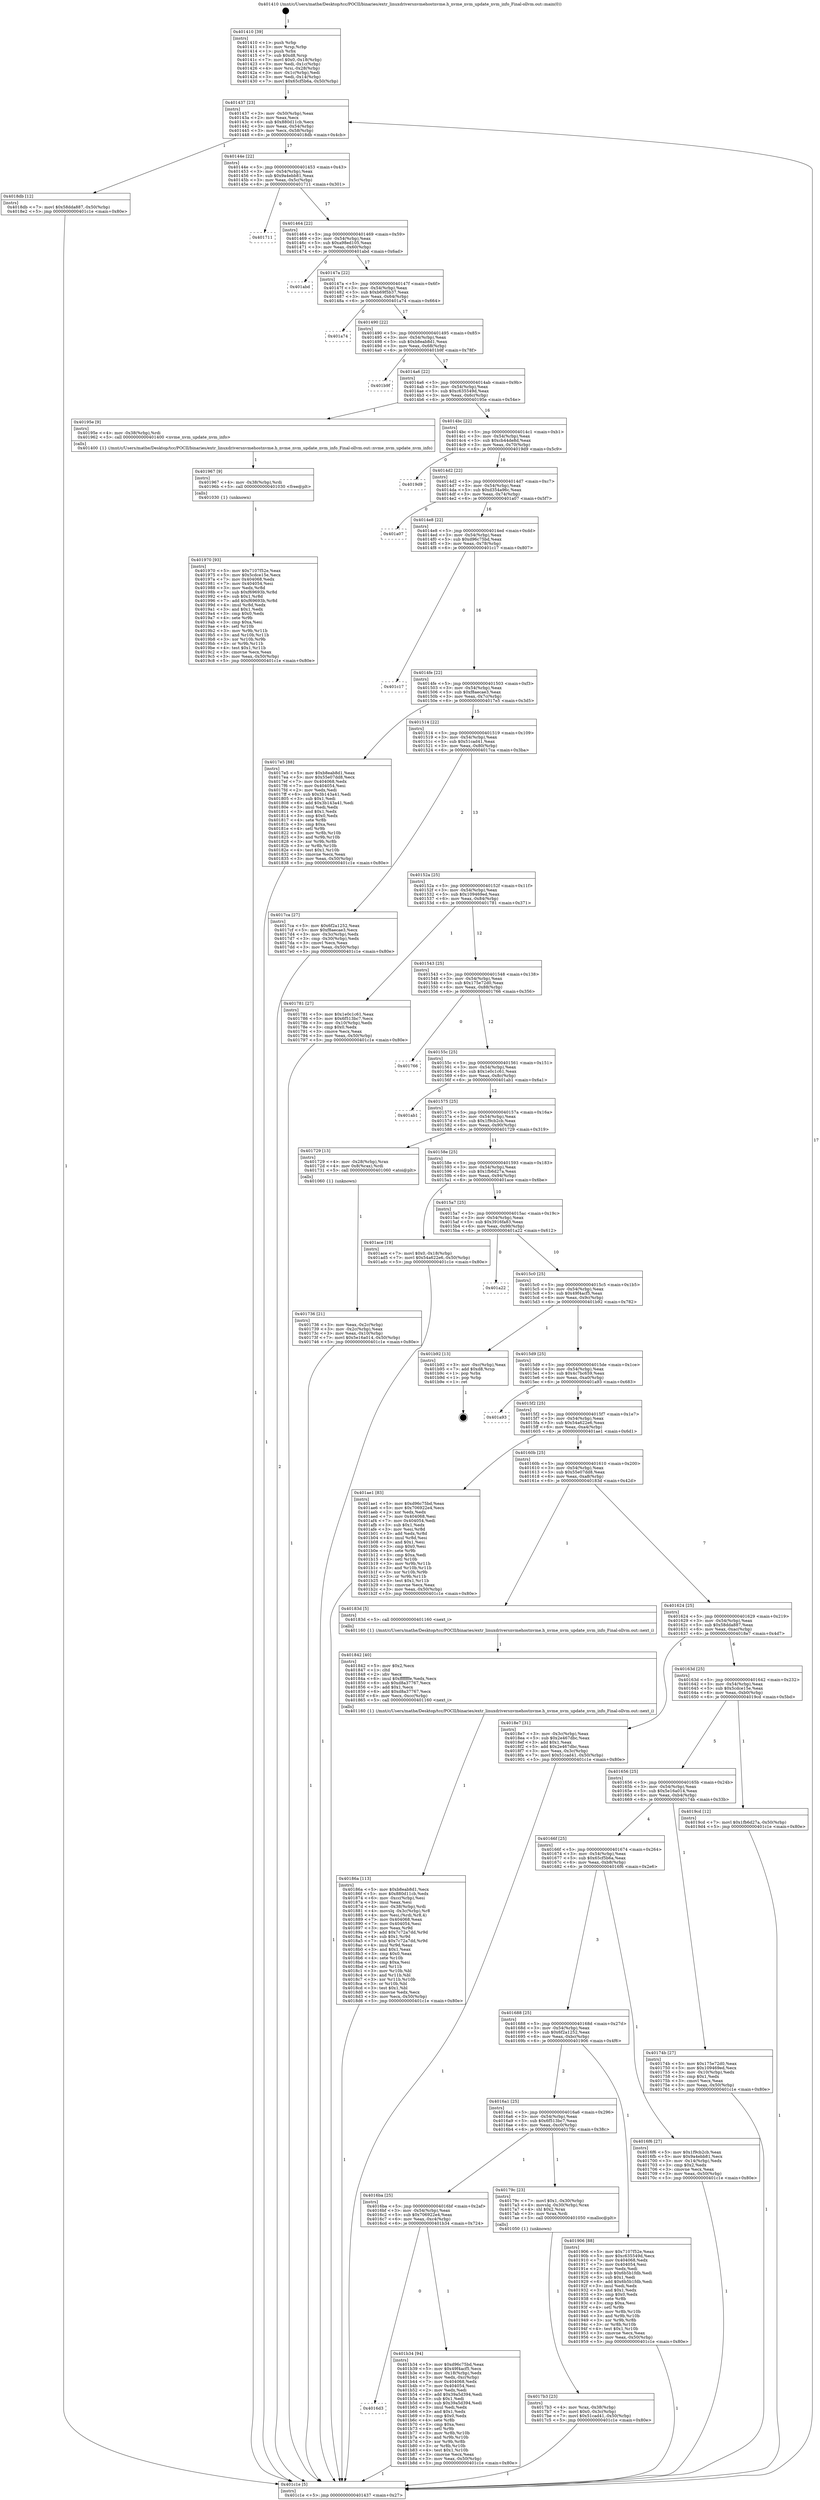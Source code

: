 digraph "0x401410" {
  label = "0x401410 (/mnt/c/Users/mathe/Desktop/tcc/POCII/binaries/extr_linuxdriversnvmehostnvme.h_nvme_nvm_update_nvm_info_Final-ollvm.out::main(0))"
  labelloc = "t"
  node[shape=record]

  Entry [label="",width=0.3,height=0.3,shape=circle,fillcolor=black,style=filled]
  "0x401437" [label="{
     0x401437 [23]\l
     | [instrs]\l
     &nbsp;&nbsp;0x401437 \<+3\>: mov -0x50(%rbp),%eax\l
     &nbsp;&nbsp;0x40143a \<+2\>: mov %eax,%ecx\l
     &nbsp;&nbsp;0x40143c \<+6\>: sub $0x880d11cb,%ecx\l
     &nbsp;&nbsp;0x401442 \<+3\>: mov %eax,-0x54(%rbp)\l
     &nbsp;&nbsp;0x401445 \<+3\>: mov %ecx,-0x58(%rbp)\l
     &nbsp;&nbsp;0x401448 \<+6\>: je 00000000004018db \<main+0x4cb\>\l
  }"]
  "0x4018db" [label="{
     0x4018db [12]\l
     | [instrs]\l
     &nbsp;&nbsp;0x4018db \<+7\>: movl $0x58dda887,-0x50(%rbp)\l
     &nbsp;&nbsp;0x4018e2 \<+5\>: jmp 0000000000401c1e \<main+0x80e\>\l
  }"]
  "0x40144e" [label="{
     0x40144e [22]\l
     | [instrs]\l
     &nbsp;&nbsp;0x40144e \<+5\>: jmp 0000000000401453 \<main+0x43\>\l
     &nbsp;&nbsp;0x401453 \<+3\>: mov -0x54(%rbp),%eax\l
     &nbsp;&nbsp;0x401456 \<+5\>: sub $0x9a4ebb81,%eax\l
     &nbsp;&nbsp;0x40145b \<+3\>: mov %eax,-0x5c(%rbp)\l
     &nbsp;&nbsp;0x40145e \<+6\>: je 0000000000401711 \<main+0x301\>\l
  }"]
  Exit [label="",width=0.3,height=0.3,shape=circle,fillcolor=black,style=filled,peripheries=2]
  "0x401711" [label="{
     0x401711\l
  }", style=dashed]
  "0x401464" [label="{
     0x401464 [22]\l
     | [instrs]\l
     &nbsp;&nbsp;0x401464 \<+5\>: jmp 0000000000401469 \<main+0x59\>\l
     &nbsp;&nbsp;0x401469 \<+3\>: mov -0x54(%rbp),%eax\l
     &nbsp;&nbsp;0x40146c \<+5\>: sub $0xa98ed105,%eax\l
     &nbsp;&nbsp;0x401471 \<+3\>: mov %eax,-0x60(%rbp)\l
     &nbsp;&nbsp;0x401474 \<+6\>: je 0000000000401abd \<main+0x6ad\>\l
  }"]
  "0x4016d3" [label="{
     0x4016d3\l
  }", style=dashed]
  "0x401abd" [label="{
     0x401abd\l
  }", style=dashed]
  "0x40147a" [label="{
     0x40147a [22]\l
     | [instrs]\l
     &nbsp;&nbsp;0x40147a \<+5\>: jmp 000000000040147f \<main+0x6f\>\l
     &nbsp;&nbsp;0x40147f \<+3\>: mov -0x54(%rbp),%eax\l
     &nbsp;&nbsp;0x401482 \<+5\>: sub $0xb69f5b37,%eax\l
     &nbsp;&nbsp;0x401487 \<+3\>: mov %eax,-0x64(%rbp)\l
     &nbsp;&nbsp;0x40148a \<+6\>: je 0000000000401a74 \<main+0x664\>\l
  }"]
  "0x401b34" [label="{
     0x401b34 [94]\l
     | [instrs]\l
     &nbsp;&nbsp;0x401b34 \<+5\>: mov $0xd96c75bd,%eax\l
     &nbsp;&nbsp;0x401b39 \<+5\>: mov $0x49f4acf5,%ecx\l
     &nbsp;&nbsp;0x401b3e \<+3\>: mov -0x18(%rbp),%edx\l
     &nbsp;&nbsp;0x401b41 \<+3\>: mov %edx,-0xc(%rbp)\l
     &nbsp;&nbsp;0x401b44 \<+7\>: mov 0x404068,%edx\l
     &nbsp;&nbsp;0x401b4b \<+7\>: mov 0x404054,%esi\l
     &nbsp;&nbsp;0x401b52 \<+2\>: mov %edx,%edi\l
     &nbsp;&nbsp;0x401b54 \<+6\>: add $0x39a5d394,%edi\l
     &nbsp;&nbsp;0x401b5a \<+3\>: sub $0x1,%edi\l
     &nbsp;&nbsp;0x401b5d \<+6\>: sub $0x39a5d394,%edi\l
     &nbsp;&nbsp;0x401b63 \<+3\>: imul %edi,%edx\l
     &nbsp;&nbsp;0x401b66 \<+3\>: and $0x1,%edx\l
     &nbsp;&nbsp;0x401b69 \<+3\>: cmp $0x0,%edx\l
     &nbsp;&nbsp;0x401b6c \<+4\>: sete %r8b\l
     &nbsp;&nbsp;0x401b70 \<+3\>: cmp $0xa,%esi\l
     &nbsp;&nbsp;0x401b73 \<+4\>: setl %r9b\l
     &nbsp;&nbsp;0x401b77 \<+3\>: mov %r8b,%r10b\l
     &nbsp;&nbsp;0x401b7a \<+3\>: and %r9b,%r10b\l
     &nbsp;&nbsp;0x401b7d \<+3\>: xor %r9b,%r8b\l
     &nbsp;&nbsp;0x401b80 \<+3\>: or %r8b,%r10b\l
     &nbsp;&nbsp;0x401b83 \<+4\>: test $0x1,%r10b\l
     &nbsp;&nbsp;0x401b87 \<+3\>: cmovne %ecx,%eax\l
     &nbsp;&nbsp;0x401b8a \<+3\>: mov %eax,-0x50(%rbp)\l
     &nbsp;&nbsp;0x401b8d \<+5\>: jmp 0000000000401c1e \<main+0x80e\>\l
  }"]
  "0x401a74" [label="{
     0x401a74\l
  }", style=dashed]
  "0x401490" [label="{
     0x401490 [22]\l
     | [instrs]\l
     &nbsp;&nbsp;0x401490 \<+5\>: jmp 0000000000401495 \<main+0x85\>\l
     &nbsp;&nbsp;0x401495 \<+3\>: mov -0x54(%rbp),%eax\l
     &nbsp;&nbsp;0x401498 \<+5\>: sub $0xb8eab8d1,%eax\l
     &nbsp;&nbsp;0x40149d \<+3\>: mov %eax,-0x68(%rbp)\l
     &nbsp;&nbsp;0x4014a0 \<+6\>: je 0000000000401b9f \<main+0x78f\>\l
  }"]
  "0x401970" [label="{
     0x401970 [93]\l
     | [instrs]\l
     &nbsp;&nbsp;0x401970 \<+5\>: mov $0x7107f52e,%eax\l
     &nbsp;&nbsp;0x401975 \<+5\>: mov $0x5cdce15e,%ecx\l
     &nbsp;&nbsp;0x40197a \<+7\>: mov 0x404068,%edx\l
     &nbsp;&nbsp;0x401981 \<+7\>: mov 0x404054,%esi\l
     &nbsp;&nbsp;0x401988 \<+3\>: mov %edx,%r8d\l
     &nbsp;&nbsp;0x40198b \<+7\>: sub $0xf69693b,%r8d\l
     &nbsp;&nbsp;0x401992 \<+4\>: sub $0x1,%r8d\l
     &nbsp;&nbsp;0x401996 \<+7\>: add $0xf69693b,%r8d\l
     &nbsp;&nbsp;0x40199d \<+4\>: imul %r8d,%edx\l
     &nbsp;&nbsp;0x4019a1 \<+3\>: and $0x1,%edx\l
     &nbsp;&nbsp;0x4019a4 \<+3\>: cmp $0x0,%edx\l
     &nbsp;&nbsp;0x4019a7 \<+4\>: sete %r9b\l
     &nbsp;&nbsp;0x4019ab \<+3\>: cmp $0xa,%esi\l
     &nbsp;&nbsp;0x4019ae \<+4\>: setl %r10b\l
     &nbsp;&nbsp;0x4019b2 \<+3\>: mov %r9b,%r11b\l
     &nbsp;&nbsp;0x4019b5 \<+3\>: and %r10b,%r11b\l
     &nbsp;&nbsp;0x4019b8 \<+3\>: xor %r10b,%r9b\l
     &nbsp;&nbsp;0x4019bb \<+3\>: or %r9b,%r11b\l
     &nbsp;&nbsp;0x4019be \<+4\>: test $0x1,%r11b\l
     &nbsp;&nbsp;0x4019c2 \<+3\>: cmovne %ecx,%eax\l
     &nbsp;&nbsp;0x4019c5 \<+3\>: mov %eax,-0x50(%rbp)\l
     &nbsp;&nbsp;0x4019c8 \<+5\>: jmp 0000000000401c1e \<main+0x80e\>\l
  }"]
  "0x401b9f" [label="{
     0x401b9f\l
  }", style=dashed]
  "0x4014a6" [label="{
     0x4014a6 [22]\l
     | [instrs]\l
     &nbsp;&nbsp;0x4014a6 \<+5\>: jmp 00000000004014ab \<main+0x9b\>\l
     &nbsp;&nbsp;0x4014ab \<+3\>: mov -0x54(%rbp),%eax\l
     &nbsp;&nbsp;0x4014ae \<+5\>: sub $0xc635549d,%eax\l
     &nbsp;&nbsp;0x4014b3 \<+3\>: mov %eax,-0x6c(%rbp)\l
     &nbsp;&nbsp;0x4014b6 \<+6\>: je 000000000040195e \<main+0x54e\>\l
  }"]
  "0x401967" [label="{
     0x401967 [9]\l
     | [instrs]\l
     &nbsp;&nbsp;0x401967 \<+4\>: mov -0x38(%rbp),%rdi\l
     &nbsp;&nbsp;0x40196b \<+5\>: call 0000000000401030 \<free@plt\>\l
     | [calls]\l
     &nbsp;&nbsp;0x401030 \{1\} (unknown)\l
  }"]
  "0x40195e" [label="{
     0x40195e [9]\l
     | [instrs]\l
     &nbsp;&nbsp;0x40195e \<+4\>: mov -0x38(%rbp),%rdi\l
     &nbsp;&nbsp;0x401962 \<+5\>: call 0000000000401400 \<nvme_nvm_update_nvm_info\>\l
     | [calls]\l
     &nbsp;&nbsp;0x401400 \{1\} (/mnt/c/Users/mathe/Desktop/tcc/POCII/binaries/extr_linuxdriversnvmehostnvme.h_nvme_nvm_update_nvm_info_Final-ollvm.out::nvme_nvm_update_nvm_info)\l
  }"]
  "0x4014bc" [label="{
     0x4014bc [22]\l
     | [instrs]\l
     &nbsp;&nbsp;0x4014bc \<+5\>: jmp 00000000004014c1 \<main+0xb1\>\l
     &nbsp;&nbsp;0x4014c1 \<+3\>: mov -0x54(%rbp),%eax\l
     &nbsp;&nbsp;0x4014c4 \<+5\>: sub $0xcb44de8d,%eax\l
     &nbsp;&nbsp;0x4014c9 \<+3\>: mov %eax,-0x70(%rbp)\l
     &nbsp;&nbsp;0x4014cc \<+6\>: je 00000000004019d9 \<main+0x5c9\>\l
  }"]
  "0x40186a" [label="{
     0x40186a [113]\l
     | [instrs]\l
     &nbsp;&nbsp;0x40186a \<+5\>: mov $0xb8eab8d1,%ecx\l
     &nbsp;&nbsp;0x40186f \<+5\>: mov $0x880d11cb,%edx\l
     &nbsp;&nbsp;0x401874 \<+6\>: mov -0xcc(%rbp),%esi\l
     &nbsp;&nbsp;0x40187a \<+3\>: imul %eax,%esi\l
     &nbsp;&nbsp;0x40187d \<+4\>: mov -0x38(%rbp),%rdi\l
     &nbsp;&nbsp;0x401881 \<+4\>: movslq -0x3c(%rbp),%r8\l
     &nbsp;&nbsp;0x401885 \<+4\>: mov %esi,(%rdi,%r8,4)\l
     &nbsp;&nbsp;0x401889 \<+7\>: mov 0x404068,%eax\l
     &nbsp;&nbsp;0x401890 \<+7\>: mov 0x404054,%esi\l
     &nbsp;&nbsp;0x401897 \<+3\>: mov %eax,%r9d\l
     &nbsp;&nbsp;0x40189a \<+7\>: add $0x7c72a7dd,%r9d\l
     &nbsp;&nbsp;0x4018a1 \<+4\>: sub $0x1,%r9d\l
     &nbsp;&nbsp;0x4018a5 \<+7\>: sub $0x7c72a7dd,%r9d\l
     &nbsp;&nbsp;0x4018ac \<+4\>: imul %r9d,%eax\l
     &nbsp;&nbsp;0x4018b0 \<+3\>: and $0x1,%eax\l
     &nbsp;&nbsp;0x4018b3 \<+3\>: cmp $0x0,%eax\l
     &nbsp;&nbsp;0x4018b6 \<+4\>: sete %r10b\l
     &nbsp;&nbsp;0x4018ba \<+3\>: cmp $0xa,%esi\l
     &nbsp;&nbsp;0x4018bd \<+4\>: setl %r11b\l
     &nbsp;&nbsp;0x4018c1 \<+3\>: mov %r10b,%bl\l
     &nbsp;&nbsp;0x4018c4 \<+3\>: and %r11b,%bl\l
     &nbsp;&nbsp;0x4018c7 \<+3\>: xor %r11b,%r10b\l
     &nbsp;&nbsp;0x4018ca \<+3\>: or %r10b,%bl\l
     &nbsp;&nbsp;0x4018cd \<+3\>: test $0x1,%bl\l
     &nbsp;&nbsp;0x4018d0 \<+3\>: cmovne %edx,%ecx\l
     &nbsp;&nbsp;0x4018d3 \<+3\>: mov %ecx,-0x50(%rbp)\l
     &nbsp;&nbsp;0x4018d6 \<+5\>: jmp 0000000000401c1e \<main+0x80e\>\l
  }"]
  "0x4019d9" [label="{
     0x4019d9\l
  }", style=dashed]
  "0x4014d2" [label="{
     0x4014d2 [22]\l
     | [instrs]\l
     &nbsp;&nbsp;0x4014d2 \<+5\>: jmp 00000000004014d7 \<main+0xc7\>\l
     &nbsp;&nbsp;0x4014d7 \<+3\>: mov -0x54(%rbp),%eax\l
     &nbsp;&nbsp;0x4014da \<+5\>: sub $0xd354a96c,%eax\l
     &nbsp;&nbsp;0x4014df \<+3\>: mov %eax,-0x74(%rbp)\l
     &nbsp;&nbsp;0x4014e2 \<+6\>: je 0000000000401a07 \<main+0x5f7\>\l
  }"]
  "0x401842" [label="{
     0x401842 [40]\l
     | [instrs]\l
     &nbsp;&nbsp;0x401842 \<+5\>: mov $0x2,%ecx\l
     &nbsp;&nbsp;0x401847 \<+1\>: cltd\l
     &nbsp;&nbsp;0x401848 \<+2\>: idiv %ecx\l
     &nbsp;&nbsp;0x40184a \<+6\>: imul $0xfffffffe,%edx,%ecx\l
     &nbsp;&nbsp;0x401850 \<+6\>: sub $0xd8a37767,%ecx\l
     &nbsp;&nbsp;0x401856 \<+3\>: add $0x1,%ecx\l
     &nbsp;&nbsp;0x401859 \<+6\>: add $0xd8a37767,%ecx\l
     &nbsp;&nbsp;0x40185f \<+6\>: mov %ecx,-0xcc(%rbp)\l
     &nbsp;&nbsp;0x401865 \<+5\>: call 0000000000401160 \<next_i\>\l
     | [calls]\l
     &nbsp;&nbsp;0x401160 \{1\} (/mnt/c/Users/mathe/Desktop/tcc/POCII/binaries/extr_linuxdriversnvmehostnvme.h_nvme_nvm_update_nvm_info_Final-ollvm.out::next_i)\l
  }"]
  "0x401a07" [label="{
     0x401a07\l
  }", style=dashed]
  "0x4014e8" [label="{
     0x4014e8 [22]\l
     | [instrs]\l
     &nbsp;&nbsp;0x4014e8 \<+5\>: jmp 00000000004014ed \<main+0xdd\>\l
     &nbsp;&nbsp;0x4014ed \<+3\>: mov -0x54(%rbp),%eax\l
     &nbsp;&nbsp;0x4014f0 \<+5\>: sub $0xd96c75bd,%eax\l
     &nbsp;&nbsp;0x4014f5 \<+3\>: mov %eax,-0x78(%rbp)\l
     &nbsp;&nbsp;0x4014f8 \<+6\>: je 0000000000401c17 \<main+0x807\>\l
  }"]
  "0x4017b3" [label="{
     0x4017b3 [23]\l
     | [instrs]\l
     &nbsp;&nbsp;0x4017b3 \<+4\>: mov %rax,-0x38(%rbp)\l
     &nbsp;&nbsp;0x4017b7 \<+7\>: movl $0x0,-0x3c(%rbp)\l
     &nbsp;&nbsp;0x4017be \<+7\>: movl $0x51cad41,-0x50(%rbp)\l
     &nbsp;&nbsp;0x4017c5 \<+5\>: jmp 0000000000401c1e \<main+0x80e\>\l
  }"]
  "0x401c17" [label="{
     0x401c17\l
  }", style=dashed]
  "0x4014fe" [label="{
     0x4014fe [22]\l
     | [instrs]\l
     &nbsp;&nbsp;0x4014fe \<+5\>: jmp 0000000000401503 \<main+0xf3\>\l
     &nbsp;&nbsp;0x401503 \<+3\>: mov -0x54(%rbp),%eax\l
     &nbsp;&nbsp;0x401506 \<+5\>: sub $0xf8aecae3,%eax\l
     &nbsp;&nbsp;0x40150b \<+3\>: mov %eax,-0x7c(%rbp)\l
     &nbsp;&nbsp;0x40150e \<+6\>: je 00000000004017e5 \<main+0x3d5\>\l
  }"]
  "0x4016ba" [label="{
     0x4016ba [25]\l
     | [instrs]\l
     &nbsp;&nbsp;0x4016ba \<+5\>: jmp 00000000004016bf \<main+0x2af\>\l
     &nbsp;&nbsp;0x4016bf \<+3\>: mov -0x54(%rbp),%eax\l
     &nbsp;&nbsp;0x4016c2 \<+5\>: sub $0x706922e4,%eax\l
     &nbsp;&nbsp;0x4016c7 \<+6\>: mov %eax,-0xc4(%rbp)\l
     &nbsp;&nbsp;0x4016cd \<+6\>: je 0000000000401b34 \<main+0x724\>\l
  }"]
  "0x4017e5" [label="{
     0x4017e5 [88]\l
     | [instrs]\l
     &nbsp;&nbsp;0x4017e5 \<+5\>: mov $0xb8eab8d1,%eax\l
     &nbsp;&nbsp;0x4017ea \<+5\>: mov $0x55e07dd8,%ecx\l
     &nbsp;&nbsp;0x4017ef \<+7\>: mov 0x404068,%edx\l
     &nbsp;&nbsp;0x4017f6 \<+7\>: mov 0x404054,%esi\l
     &nbsp;&nbsp;0x4017fd \<+2\>: mov %edx,%edi\l
     &nbsp;&nbsp;0x4017ff \<+6\>: sub $0x3b143a41,%edi\l
     &nbsp;&nbsp;0x401805 \<+3\>: sub $0x1,%edi\l
     &nbsp;&nbsp;0x401808 \<+6\>: add $0x3b143a41,%edi\l
     &nbsp;&nbsp;0x40180e \<+3\>: imul %edi,%edx\l
     &nbsp;&nbsp;0x401811 \<+3\>: and $0x1,%edx\l
     &nbsp;&nbsp;0x401814 \<+3\>: cmp $0x0,%edx\l
     &nbsp;&nbsp;0x401817 \<+4\>: sete %r8b\l
     &nbsp;&nbsp;0x40181b \<+3\>: cmp $0xa,%esi\l
     &nbsp;&nbsp;0x40181e \<+4\>: setl %r9b\l
     &nbsp;&nbsp;0x401822 \<+3\>: mov %r8b,%r10b\l
     &nbsp;&nbsp;0x401825 \<+3\>: and %r9b,%r10b\l
     &nbsp;&nbsp;0x401828 \<+3\>: xor %r9b,%r8b\l
     &nbsp;&nbsp;0x40182b \<+3\>: or %r8b,%r10b\l
     &nbsp;&nbsp;0x40182e \<+4\>: test $0x1,%r10b\l
     &nbsp;&nbsp;0x401832 \<+3\>: cmovne %ecx,%eax\l
     &nbsp;&nbsp;0x401835 \<+3\>: mov %eax,-0x50(%rbp)\l
     &nbsp;&nbsp;0x401838 \<+5\>: jmp 0000000000401c1e \<main+0x80e\>\l
  }"]
  "0x401514" [label="{
     0x401514 [22]\l
     | [instrs]\l
     &nbsp;&nbsp;0x401514 \<+5\>: jmp 0000000000401519 \<main+0x109\>\l
     &nbsp;&nbsp;0x401519 \<+3\>: mov -0x54(%rbp),%eax\l
     &nbsp;&nbsp;0x40151c \<+5\>: sub $0x51cad41,%eax\l
     &nbsp;&nbsp;0x401521 \<+3\>: mov %eax,-0x80(%rbp)\l
     &nbsp;&nbsp;0x401524 \<+6\>: je 00000000004017ca \<main+0x3ba\>\l
  }"]
  "0x40179c" [label="{
     0x40179c [23]\l
     | [instrs]\l
     &nbsp;&nbsp;0x40179c \<+7\>: movl $0x1,-0x30(%rbp)\l
     &nbsp;&nbsp;0x4017a3 \<+4\>: movslq -0x30(%rbp),%rax\l
     &nbsp;&nbsp;0x4017a7 \<+4\>: shl $0x2,%rax\l
     &nbsp;&nbsp;0x4017ab \<+3\>: mov %rax,%rdi\l
     &nbsp;&nbsp;0x4017ae \<+5\>: call 0000000000401050 \<malloc@plt\>\l
     | [calls]\l
     &nbsp;&nbsp;0x401050 \{1\} (unknown)\l
  }"]
  "0x4017ca" [label="{
     0x4017ca [27]\l
     | [instrs]\l
     &nbsp;&nbsp;0x4017ca \<+5\>: mov $0x6f2a1252,%eax\l
     &nbsp;&nbsp;0x4017cf \<+5\>: mov $0xf8aecae3,%ecx\l
     &nbsp;&nbsp;0x4017d4 \<+3\>: mov -0x3c(%rbp),%edx\l
     &nbsp;&nbsp;0x4017d7 \<+3\>: cmp -0x30(%rbp),%edx\l
     &nbsp;&nbsp;0x4017da \<+3\>: cmovl %ecx,%eax\l
     &nbsp;&nbsp;0x4017dd \<+3\>: mov %eax,-0x50(%rbp)\l
     &nbsp;&nbsp;0x4017e0 \<+5\>: jmp 0000000000401c1e \<main+0x80e\>\l
  }"]
  "0x40152a" [label="{
     0x40152a [25]\l
     | [instrs]\l
     &nbsp;&nbsp;0x40152a \<+5\>: jmp 000000000040152f \<main+0x11f\>\l
     &nbsp;&nbsp;0x40152f \<+3\>: mov -0x54(%rbp),%eax\l
     &nbsp;&nbsp;0x401532 \<+5\>: sub $0x109469ed,%eax\l
     &nbsp;&nbsp;0x401537 \<+6\>: mov %eax,-0x84(%rbp)\l
     &nbsp;&nbsp;0x40153d \<+6\>: je 0000000000401781 \<main+0x371\>\l
  }"]
  "0x4016a1" [label="{
     0x4016a1 [25]\l
     | [instrs]\l
     &nbsp;&nbsp;0x4016a1 \<+5\>: jmp 00000000004016a6 \<main+0x296\>\l
     &nbsp;&nbsp;0x4016a6 \<+3\>: mov -0x54(%rbp),%eax\l
     &nbsp;&nbsp;0x4016a9 \<+5\>: sub $0x6f513bc7,%eax\l
     &nbsp;&nbsp;0x4016ae \<+6\>: mov %eax,-0xc0(%rbp)\l
     &nbsp;&nbsp;0x4016b4 \<+6\>: je 000000000040179c \<main+0x38c\>\l
  }"]
  "0x401781" [label="{
     0x401781 [27]\l
     | [instrs]\l
     &nbsp;&nbsp;0x401781 \<+5\>: mov $0x1e0c1c61,%eax\l
     &nbsp;&nbsp;0x401786 \<+5\>: mov $0x6f513bc7,%ecx\l
     &nbsp;&nbsp;0x40178b \<+3\>: mov -0x10(%rbp),%edx\l
     &nbsp;&nbsp;0x40178e \<+3\>: cmp $0x0,%edx\l
     &nbsp;&nbsp;0x401791 \<+3\>: cmove %ecx,%eax\l
     &nbsp;&nbsp;0x401794 \<+3\>: mov %eax,-0x50(%rbp)\l
     &nbsp;&nbsp;0x401797 \<+5\>: jmp 0000000000401c1e \<main+0x80e\>\l
  }"]
  "0x401543" [label="{
     0x401543 [25]\l
     | [instrs]\l
     &nbsp;&nbsp;0x401543 \<+5\>: jmp 0000000000401548 \<main+0x138\>\l
     &nbsp;&nbsp;0x401548 \<+3\>: mov -0x54(%rbp),%eax\l
     &nbsp;&nbsp;0x40154b \<+5\>: sub $0x175e72d0,%eax\l
     &nbsp;&nbsp;0x401550 \<+6\>: mov %eax,-0x88(%rbp)\l
     &nbsp;&nbsp;0x401556 \<+6\>: je 0000000000401766 \<main+0x356\>\l
  }"]
  "0x401906" [label="{
     0x401906 [88]\l
     | [instrs]\l
     &nbsp;&nbsp;0x401906 \<+5\>: mov $0x7107f52e,%eax\l
     &nbsp;&nbsp;0x40190b \<+5\>: mov $0xc635549d,%ecx\l
     &nbsp;&nbsp;0x401910 \<+7\>: mov 0x404068,%edx\l
     &nbsp;&nbsp;0x401917 \<+7\>: mov 0x404054,%esi\l
     &nbsp;&nbsp;0x40191e \<+2\>: mov %edx,%edi\l
     &nbsp;&nbsp;0x401920 \<+6\>: sub $0x6b5b1fdb,%edi\l
     &nbsp;&nbsp;0x401926 \<+3\>: sub $0x1,%edi\l
     &nbsp;&nbsp;0x401929 \<+6\>: add $0x6b5b1fdb,%edi\l
     &nbsp;&nbsp;0x40192f \<+3\>: imul %edi,%edx\l
     &nbsp;&nbsp;0x401932 \<+3\>: and $0x1,%edx\l
     &nbsp;&nbsp;0x401935 \<+3\>: cmp $0x0,%edx\l
     &nbsp;&nbsp;0x401938 \<+4\>: sete %r8b\l
     &nbsp;&nbsp;0x40193c \<+3\>: cmp $0xa,%esi\l
     &nbsp;&nbsp;0x40193f \<+4\>: setl %r9b\l
     &nbsp;&nbsp;0x401943 \<+3\>: mov %r8b,%r10b\l
     &nbsp;&nbsp;0x401946 \<+3\>: and %r9b,%r10b\l
     &nbsp;&nbsp;0x401949 \<+3\>: xor %r9b,%r8b\l
     &nbsp;&nbsp;0x40194c \<+3\>: or %r8b,%r10b\l
     &nbsp;&nbsp;0x40194f \<+4\>: test $0x1,%r10b\l
     &nbsp;&nbsp;0x401953 \<+3\>: cmovne %ecx,%eax\l
     &nbsp;&nbsp;0x401956 \<+3\>: mov %eax,-0x50(%rbp)\l
     &nbsp;&nbsp;0x401959 \<+5\>: jmp 0000000000401c1e \<main+0x80e\>\l
  }"]
  "0x401766" [label="{
     0x401766\l
  }", style=dashed]
  "0x40155c" [label="{
     0x40155c [25]\l
     | [instrs]\l
     &nbsp;&nbsp;0x40155c \<+5\>: jmp 0000000000401561 \<main+0x151\>\l
     &nbsp;&nbsp;0x401561 \<+3\>: mov -0x54(%rbp),%eax\l
     &nbsp;&nbsp;0x401564 \<+5\>: sub $0x1e0c1c61,%eax\l
     &nbsp;&nbsp;0x401569 \<+6\>: mov %eax,-0x8c(%rbp)\l
     &nbsp;&nbsp;0x40156f \<+6\>: je 0000000000401ab1 \<main+0x6a1\>\l
  }"]
  "0x401736" [label="{
     0x401736 [21]\l
     | [instrs]\l
     &nbsp;&nbsp;0x401736 \<+3\>: mov %eax,-0x2c(%rbp)\l
     &nbsp;&nbsp;0x401739 \<+3\>: mov -0x2c(%rbp),%eax\l
     &nbsp;&nbsp;0x40173c \<+3\>: mov %eax,-0x10(%rbp)\l
     &nbsp;&nbsp;0x40173f \<+7\>: movl $0x5e16a014,-0x50(%rbp)\l
     &nbsp;&nbsp;0x401746 \<+5\>: jmp 0000000000401c1e \<main+0x80e\>\l
  }"]
  "0x401ab1" [label="{
     0x401ab1\l
  }", style=dashed]
  "0x401575" [label="{
     0x401575 [25]\l
     | [instrs]\l
     &nbsp;&nbsp;0x401575 \<+5\>: jmp 000000000040157a \<main+0x16a\>\l
     &nbsp;&nbsp;0x40157a \<+3\>: mov -0x54(%rbp),%eax\l
     &nbsp;&nbsp;0x40157d \<+5\>: sub $0x1f9cb2cb,%eax\l
     &nbsp;&nbsp;0x401582 \<+6\>: mov %eax,-0x90(%rbp)\l
     &nbsp;&nbsp;0x401588 \<+6\>: je 0000000000401729 \<main+0x319\>\l
  }"]
  "0x401410" [label="{
     0x401410 [39]\l
     | [instrs]\l
     &nbsp;&nbsp;0x401410 \<+1\>: push %rbp\l
     &nbsp;&nbsp;0x401411 \<+3\>: mov %rsp,%rbp\l
     &nbsp;&nbsp;0x401414 \<+1\>: push %rbx\l
     &nbsp;&nbsp;0x401415 \<+7\>: sub $0xd8,%rsp\l
     &nbsp;&nbsp;0x40141c \<+7\>: movl $0x0,-0x18(%rbp)\l
     &nbsp;&nbsp;0x401423 \<+3\>: mov %edi,-0x1c(%rbp)\l
     &nbsp;&nbsp;0x401426 \<+4\>: mov %rsi,-0x28(%rbp)\l
     &nbsp;&nbsp;0x40142a \<+3\>: mov -0x1c(%rbp),%edi\l
     &nbsp;&nbsp;0x40142d \<+3\>: mov %edi,-0x14(%rbp)\l
     &nbsp;&nbsp;0x401430 \<+7\>: movl $0x65cf5b6a,-0x50(%rbp)\l
  }"]
  "0x401729" [label="{
     0x401729 [13]\l
     | [instrs]\l
     &nbsp;&nbsp;0x401729 \<+4\>: mov -0x28(%rbp),%rax\l
     &nbsp;&nbsp;0x40172d \<+4\>: mov 0x8(%rax),%rdi\l
     &nbsp;&nbsp;0x401731 \<+5\>: call 0000000000401060 \<atoi@plt\>\l
     | [calls]\l
     &nbsp;&nbsp;0x401060 \{1\} (unknown)\l
  }"]
  "0x40158e" [label="{
     0x40158e [25]\l
     | [instrs]\l
     &nbsp;&nbsp;0x40158e \<+5\>: jmp 0000000000401593 \<main+0x183\>\l
     &nbsp;&nbsp;0x401593 \<+3\>: mov -0x54(%rbp),%eax\l
     &nbsp;&nbsp;0x401596 \<+5\>: sub $0x1fb6d27a,%eax\l
     &nbsp;&nbsp;0x40159b \<+6\>: mov %eax,-0x94(%rbp)\l
     &nbsp;&nbsp;0x4015a1 \<+6\>: je 0000000000401ace \<main+0x6be\>\l
  }"]
  "0x401c1e" [label="{
     0x401c1e [5]\l
     | [instrs]\l
     &nbsp;&nbsp;0x401c1e \<+5\>: jmp 0000000000401437 \<main+0x27\>\l
  }"]
  "0x401ace" [label="{
     0x401ace [19]\l
     | [instrs]\l
     &nbsp;&nbsp;0x401ace \<+7\>: movl $0x0,-0x18(%rbp)\l
     &nbsp;&nbsp;0x401ad5 \<+7\>: movl $0x54a622e6,-0x50(%rbp)\l
     &nbsp;&nbsp;0x401adc \<+5\>: jmp 0000000000401c1e \<main+0x80e\>\l
  }"]
  "0x4015a7" [label="{
     0x4015a7 [25]\l
     | [instrs]\l
     &nbsp;&nbsp;0x4015a7 \<+5\>: jmp 00000000004015ac \<main+0x19c\>\l
     &nbsp;&nbsp;0x4015ac \<+3\>: mov -0x54(%rbp),%eax\l
     &nbsp;&nbsp;0x4015af \<+5\>: sub $0x3916fa83,%eax\l
     &nbsp;&nbsp;0x4015b4 \<+6\>: mov %eax,-0x98(%rbp)\l
     &nbsp;&nbsp;0x4015ba \<+6\>: je 0000000000401a22 \<main+0x612\>\l
  }"]
  "0x401688" [label="{
     0x401688 [25]\l
     | [instrs]\l
     &nbsp;&nbsp;0x401688 \<+5\>: jmp 000000000040168d \<main+0x27d\>\l
     &nbsp;&nbsp;0x40168d \<+3\>: mov -0x54(%rbp),%eax\l
     &nbsp;&nbsp;0x401690 \<+5\>: sub $0x6f2a1252,%eax\l
     &nbsp;&nbsp;0x401695 \<+6\>: mov %eax,-0xbc(%rbp)\l
     &nbsp;&nbsp;0x40169b \<+6\>: je 0000000000401906 \<main+0x4f6\>\l
  }"]
  "0x401a22" [label="{
     0x401a22\l
  }", style=dashed]
  "0x4015c0" [label="{
     0x4015c0 [25]\l
     | [instrs]\l
     &nbsp;&nbsp;0x4015c0 \<+5\>: jmp 00000000004015c5 \<main+0x1b5\>\l
     &nbsp;&nbsp;0x4015c5 \<+3\>: mov -0x54(%rbp),%eax\l
     &nbsp;&nbsp;0x4015c8 \<+5\>: sub $0x49f4acf5,%eax\l
     &nbsp;&nbsp;0x4015cd \<+6\>: mov %eax,-0x9c(%rbp)\l
     &nbsp;&nbsp;0x4015d3 \<+6\>: je 0000000000401b92 \<main+0x782\>\l
  }"]
  "0x4016f6" [label="{
     0x4016f6 [27]\l
     | [instrs]\l
     &nbsp;&nbsp;0x4016f6 \<+5\>: mov $0x1f9cb2cb,%eax\l
     &nbsp;&nbsp;0x4016fb \<+5\>: mov $0x9a4ebb81,%ecx\l
     &nbsp;&nbsp;0x401700 \<+3\>: mov -0x14(%rbp),%edx\l
     &nbsp;&nbsp;0x401703 \<+3\>: cmp $0x2,%edx\l
     &nbsp;&nbsp;0x401706 \<+3\>: cmovne %ecx,%eax\l
     &nbsp;&nbsp;0x401709 \<+3\>: mov %eax,-0x50(%rbp)\l
     &nbsp;&nbsp;0x40170c \<+5\>: jmp 0000000000401c1e \<main+0x80e\>\l
  }"]
  "0x401b92" [label="{
     0x401b92 [13]\l
     | [instrs]\l
     &nbsp;&nbsp;0x401b92 \<+3\>: mov -0xc(%rbp),%eax\l
     &nbsp;&nbsp;0x401b95 \<+7\>: add $0xd8,%rsp\l
     &nbsp;&nbsp;0x401b9c \<+1\>: pop %rbx\l
     &nbsp;&nbsp;0x401b9d \<+1\>: pop %rbp\l
     &nbsp;&nbsp;0x401b9e \<+1\>: ret\l
  }"]
  "0x4015d9" [label="{
     0x4015d9 [25]\l
     | [instrs]\l
     &nbsp;&nbsp;0x4015d9 \<+5\>: jmp 00000000004015de \<main+0x1ce\>\l
     &nbsp;&nbsp;0x4015de \<+3\>: mov -0x54(%rbp),%eax\l
     &nbsp;&nbsp;0x4015e1 \<+5\>: sub $0x4c7bc659,%eax\l
     &nbsp;&nbsp;0x4015e6 \<+6\>: mov %eax,-0xa0(%rbp)\l
     &nbsp;&nbsp;0x4015ec \<+6\>: je 0000000000401a93 \<main+0x683\>\l
  }"]
  "0x40166f" [label="{
     0x40166f [25]\l
     | [instrs]\l
     &nbsp;&nbsp;0x40166f \<+5\>: jmp 0000000000401674 \<main+0x264\>\l
     &nbsp;&nbsp;0x401674 \<+3\>: mov -0x54(%rbp),%eax\l
     &nbsp;&nbsp;0x401677 \<+5\>: sub $0x65cf5b6a,%eax\l
     &nbsp;&nbsp;0x40167c \<+6\>: mov %eax,-0xb8(%rbp)\l
     &nbsp;&nbsp;0x401682 \<+6\>: je 00000000004016f6 \<main+0x2e6\>\l
  }"]
  "0x401a93" [label="{
     0x401a93\l
  }", style=dashed]
  "0x4015f2" [label="{
     0x4015f2 [25]\l
     | [instrs]\l
     &nbsp;&nbsp;0x4015f2 \<+5\>: jmp 00000000004015f7 \<main+0x1e7\>\l
     &nbsp;&nbsp;0x4015f7 \<+3\>: mov -0x54(%rbp),%eax\l
     &nbsp;&nbsp;0x4015fa \<+5\>: sub $0x54a622e6,%eax\l
     &nbsp;&nbsp;0x4015ff \<+6\>: mov %eax,-0xa4(%rbp)\l
     &nbsp;&nbsp;0x401605 \<+6\>: je 0000000000401ae1 \<main+0x6d1\>\l
  }"]
  "0x40174b" [label="{
     0x40174b [27]\l
     | [instrs]\l
     &nbsp;&nbsp;0x40174b \<+5\>: mov $0x175e72d0,%eax\l
     &nbsp;&nbsp;0x401750 \<+5\>: mov $0x109469ed,%ecx\l
     &nbsp;&nbsp;0x401755 \<+3\>: mov -0x10(%rbp),%edx\l
     &nbsp;&nbsp;0x401758 \<+3\>: cmp $0x1,%edx\l
     &nbsp;&nbsp;0x40175b \<+3\>: cmovl %ecx,%eax\l
     &nbsp;&nbsp;0x40175e \<+3\>: mov %eax,-0x50(%rbp)\l
     &nbsp;&nbsp;0x401761 \<+5\>: jmp 0000000000401c1e \<main+0x80e\>\l
  }"]
  "0x401ae1" [label="{
     0x401ae1 [83]\l
     | [instrs]\l
     &nbsp;&nbsp;0x401ae1 \<+5\>: mov $0xd96c75bd,%eax\l
     &nbsp;&nbsp;0x401ae6 \<+5\>: mov $0x706922e4,%ecx\l
     &nbsp;&nbsp;0x401aeb \<+2\>: xor %edx,%edx\l
     &nbsp;&nbsp;0x401aed \<+7\>: mov 0x404068,%esi\l
     &nbsp;&nbsp;0x401af4 \<+7\>: mov 0x404054,%edi\l
     &nbsp;&nbsp;0x401afb \<+3\>: sub $0x1,%edx\l
     &nbsp;&nbsp;0x401afe \<+3\>: mov %esi,%r8d\l
     &nbsp;&nbsp;0x401b01 \<+3\>: add %edx,%r8d\l
     &nbsp;&nbsp;0x401b04 \<+4\>: imul %r8d,%esi\l
     &nbsp;&nbsp;0x401b08 \<+3\>: and $0x1,%esi\l
     &nbsp;&nbsp;0x401b0b \<+3\>: cmp $0x0,%esi\l
     &nbsp;&nbsp;0x401b0e \<+4\>: sete %r9b\l
     &nbsp;&nbsp;0x401b12 \<+3\>: cmp $0xa,%edi\l
     &nbsp;&nbsp;0x401b15 \<+4\>: setl %r10b\l
     &nbsp;&nbsp;0x401b19 \<+3\>: mov %r9b,%r11b\l
     &nbsp;&nbsp;0x401b1c \<+3\>: and %r10b,%r11b\l
     &nbsp;&nbsp;0x401b1f \<+3\>: xor %r10b,%r9b\l
     &nbsp;&nbsp;0x401b22 \<+3\>: or %r9b,%r11b\l
     &nbsp;&nbsp;0x401b25 \<+4\>: test $0x1,%r11b\l
     &nbsp;&nbsp;0x401b29 \<+3\>: cmovne %ecx,%eax\l
     &nbsp;&nbsp;0x401b2c \<+3\>: mov %eax,-0x50(%rbp)\l
     &nbsp;&nbsp;0x401b2f \<+5\>: jmp 0000000000401c1e \<main+0x80e\>\l
  }"]
  "0x40160b" [label="{
     0x40160b [25]\l
     | [instrs]\l
     &nbsp;&nbsp;0x40160b \<+5\>: jmp 0000000000401610 \<main+0x200\>\l
     &nbsp;&nbsp;0x401610 \<+3\>: mov -0x54(%rbp),%eax\l
     &nbsp;&nbsp;0x401613 \<+5\>: sub $0x55e07dd8,%eax\l
     &nbsp;&nbsp;0x401618 \<+6\>: mov %eax,-0xa8(%rbp)\l
     &nbsp;&nbsp;0x40161e \<+6\>: je 000000000040183d \<main+0x42d\>\l
  }"]
  "0x401656" [label="{
     0x401656 [25]\l
     | [instrs]\l
     &nbsp;&nbsp;0x401656 \<+5\>: jmp 000000000040165b \<main+0x24b\>\l
     &nbsp;&nbsp;0x40165b \<+3\>: mov -0x54(%rbp),%eax\l
     &nbsp;&nbsp;0x40165e \<+5\>: sub $0x5e16a014,%eax\l
     &nbsp;&nbsp;0x401663 \<+6\>: mov %eax,-0xb4(%rbp)\l
     &nbsp;&nbsp;0x401669 \<+6\>: je 000000000040174b \<main+0x33b\>\l
  }"]
  "0x40183d" [label="{
     0x40183d [5]\l
     | [instrs]\l
     &nbsp;&nbsp;0x40183d \<+5\>: call 0000000000401160 \<next_i\>\l
     | [calls]\l
     &nbsp;&nbsp;0x401160 \{1\} (/mnt/c/Users/mathe/Desktop/tcc/POCII/binaries/extr_linuxdriversnvmehostnvme.h_nvme_nvm_update_nvm_info_Final-ollvm.out::next_i)\l
  }"]
  "0x401624" [label="{
     0x401624 [25]\l
     | [instrs]\l
     &nbsp;&nbsp;0x401624 \<+5\>: jmp 0000000000401629 \<main+0x219\>\l
     &nbsp;&nbsp;0x401629 \<+3\>: mov -0x54(%rbp),%eax\l
     &nbsp;&nbsp;0x40162c \<+5\>: sub $0x58dda887,%eax\l
     &nbsp;&nbsp;0x401631 \<+6\>: mov %eax,-0xac(%rbp)\l
     &nbsp;&nbsp;0x401637 \<+6\>: je 00000000004018e7 \<main+0x4d7\>\l
  }"]
  "0x4019cd" [label="{
     0x4019cd [12]\l
     | [instrs]\l
     &nbsp;&nbsp;0x4019cd \<+7\>: movl $0x1fb6d27a,-0x50(%rbp)\l
     &nbsp;&nbsp;0x4019d4 \<+5\>: jmp 0000000000401c1e \<main+0x80e\>\l
  }"]
  "0x4018e7" [label="{
     0x4018e7 [31]\l
     | [instrs]\l
     &nbsp;&nbsp;0x4018e7 \<+3\>: mov -0x3c(%rbp),%eax\l
     &nbsp;&nbsp;0x4018ea \<+5\>: sub $0x2e467dbc,%eax\l
     &nbsp;&nbsp;0x4018ef \<+3\>: add $0x1,%eax\l
     &nbsp;&nbsp;0x4018f2 \<+5\>: add $0x2e467dbc,%eax\l
     &nbsp;&nbsp;0x4018f7 \<+3\>: mov %eax,-0x3c(%rbp)\l
     &nbsp;&nbsp;0x4018fa \<+7\>: movl $0x51cad41,-0x50(%rbp)\l
     &nbsp;&nbsp;0x401901 \<+5\>: jmp 0000000000401c1e \<main+0x80e\>\l
  }"]
  "0x40163d" [label="{
     0x40163d [25]\l
     | [instrs]\l
     &nbsp;&nbsp;0x40163d \<+5\>: jmp 0000000000401642 \<main+0x232\>\l
     &nbsp;&nbsp;0x401642 \<+3\>: mov -0x54(%rbp),%eax\l
     &nbsp;&nbsp;0x401645 \<+5\>: sub $0x5cdce15e,%eax\l
     &nbsp;&nbsp;0x40164a \<+6\>: mov %eax,-0xb0(%rbp)\l
     &nbsp;&nbsp;0x401650 \<+6\>: je 00000000004019cd \<main+0x5bd\>\l
  }"]
  Entry -> "0x401410" [label=" 1"]
  "0x401437" -> "0x4018db" [label=" 1"]
  "0x401437" -> "0x40144e" [label=" 17"]
  "0x401b92" -> Exit [label=" 1"]
  "0x40144e" -> "0x401711" [label=" 0"]
  "0x40144e" -> "0x401464" [label=" 17"]
  "0x401b34" -> "0x401c1e" [label=" 1"]
  "0x401464" -> "0x401abd" [label=" 0"]
  "0x401464" -> "0x40147a" [label=" 17"]
  "0x4016ba" -> "0x4016d3" [label=" 0"]
  "0x40147a" -> "0x401a74" [label=" 0"]
  "0x40147a" -> "0x401490" [label=" 17"]
  "0x4016ba" -> "0x401b34" [label=" 1"]
  "0x401490" -> "0x401b9f" [label=" 0"]
  "0x401490" -> "0x4014a6" [label=" 17"]
  "0x401ae1" -> "0x401c1e" [label=" 1"]
  "0x4014a6" -> "0x40195e" [label=" 1"]
  "0x4014a6" -> "0x4014bc" [label=" 16"]
  "0x401ace" -> "0x401c1e" [label=" 1"]
  "0x4014bc" -> "0x4019d9" [label=" 0"]
  "0x4014bc" -> "0x4014d2" [label=" 16"]
  "0x4019cd" -> "0x401c1e" [label=" 1"]
  "0x4014d2" -> "0x401a07" [label=" 0"]
  "0x4014d2" -> "0x4014e8" [label=" 16"]
  "0x401970" -> "0x401c1e" [label=" 1"]
  "0x4014e8" -> "0x401c17" [label=" 0"]
  "0x4014e8" -> "0x4014fe" [label=" 16"]
  "0x401967" -> "0x401970" [label=" 1"]
  "0x4014fe" -> "0x4017e5" [label=" 1"]
  "0x4014fe" -> "0x401514" [label=" 15"]
  "0x40195e" -> "0x401967" [label=" 1"]
  "0x401514" -> "0x4017ca" [label=" 2"]
  "0x401514" -> "0x40152a" [label=" 13"]
  "0x401906" -> "0x401c1e" [label=" 1"]
  "0x40152a" -> "0x401781" [label=" 1"]
  "0x40152a" -> "0x401543" [label=" 12"]
  "0x4018db" -> "0x401c1e" [label=" 1"]
  "0x401543" -> "0x401766" [label=" 0"]
  "0x401543" -> "0x40155c" [label=" 12"]
  "0x40186a" -> "0x401c1e" [label=" 1"]
  "0x40155c" -> "0x401ab1" [label=" 0"]
  "0x40155c" -> "0x401575" [label=" 12"]
  "0x40183d" -> "0x401842" [label=" 1"]
  "0x401575" -> "0x401729" [label=" 1"]
  "0x401575" -> "0x40158e" [label=" 11"]
  "0x4017e5" -> "0x401c1e" [label=" 1"]
  "0x40158e" -> "0x401ace" [label=" 1"]
  "0x40158e" -> "0x4015a7" [label=" 10"]
  "0x4017ca" -> "0x401c1e" [label=" 2"]
  "0x4015a7" -> "0x401a22" [label=" 0"]
  "0x4015a7" -> "0x4015c0" [label=" 10"]
  "0x4017b3" -> "0x401c1e" [label=" 1"]
  "0x4015c0" -> "0x401b92" [label=" 1"]
  "0x4015c0" -> "0x4015d9" [label=" 9"]
  "0x40179c" -> "0x4017b3" [label=" 1"]
  "0x4015d9" -> "0x401a93" [label=" 0"]
  "0x4015d9" -> "0x4015f2" [label=" 9"]
  "0x4016a1" -> "0x40179c" [label=" 1"]
  "0x4015f2" -> "0x401ae1" [label=" 1"]
  "0x4015f2" -> "0x40160b" [label=" 8"]
  "0x4018e7" -> "0x401c1e" [label=" 1"]
  "0x40160b" -> "0x40183d" [label=" 1"]
  "0x40160b" -> "0x401624" [label=" 7"]
  "0x401688" -> "0x401906" [label=" 1"]
  "0x401624" -> "0x4018e7" [label=" 1"]
  "0x401624" -> "0x40163d" [label=" 6"]
  "0x401842" -> "0x40186a" [label=" 1"]
  "0x40163d" -> "0x4019cd" [label=" 1"]
  "0x40163d" -> "0x401656" [label=" 5"]
  "0x401688" -> "0x4016a1" [label=" 2"]
  "0x401656" -> "0x40174b" [label=" 1"]
  "0x401656" -> "0x40166f" [label=" 4"]
  "0x4016a1" -> "0x4016ba" [label=" 1"]
  "0x40166f" -> "0x4016f6" [label=" 1"]
  "0x40166f" -> "0x401688" [label=" 3"]
  "0x4016f6" -> "0x401c1e" [label=" 1"]
  "0x401410" -> "0x401437" [label=" 1"]
  "0x401c1e" -> "0x401437" [label=" 17"]
  "0x401729" -> "0x401736" [label=" 1"]
  "0x401736" -> "0x401c1e" [label=" 1"]
  "0x40174b" -> "0x401c1e" [label=" 1"]
  "0x401781" -> "0x401c1e" [label=" 1"]
}
